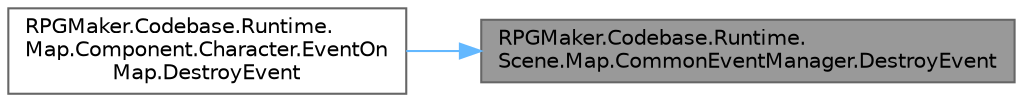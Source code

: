 digraph "RPGMaker.Codebase.Runtime.Scene.Map.CommonEventManager.DestroyEvent"
{
 // LATEX_PDF_SIZE
  bgcolor="transparent";
  edge [fontname=Helvetica,fontsize=10,labelfontname=Helvetica,labelfontsize=10];
  node [fontname=Helvetica,fontsize=10,shape=box,height=0.2,width=0.4];
  rankdir="RL";
  Node1 [id="Node000001",label="RPGMaker.Codebase.Runtime.\lScene.Map.CommonEventManager.DestroyEvent",height=0.2,width=0.4,color="gray40", fillcolor="grey60", style="filled", fontcolor="black",tooltip="😁 マップから破棄される際に、各種データを破棄する"];
  Node1 -> Node2 [id="edge1_Node000001_Node000002",dir="back",color="steelblue1",style="solid",tooltip=" "];
  Node2 [id="Node000002",label="RPGMaker.Codebase.Runtime.\lMap.Component.Character.EventOn\lMap.DestroyEvent",height=0.2,width=0.4,color="grey40", fillcolor="white", style="filled",URL="$da/d39/class_r_p_g_maker_1_1_codebase_1_1_runtime_1_1_map_1_1_component_1_1_character_1_1_event_on_map.html#a88aa60048af2fec73ba9b87d4d6cf7fa",tooltip="😁 マップから破棄される際に、各種データを破棄する"];
}
